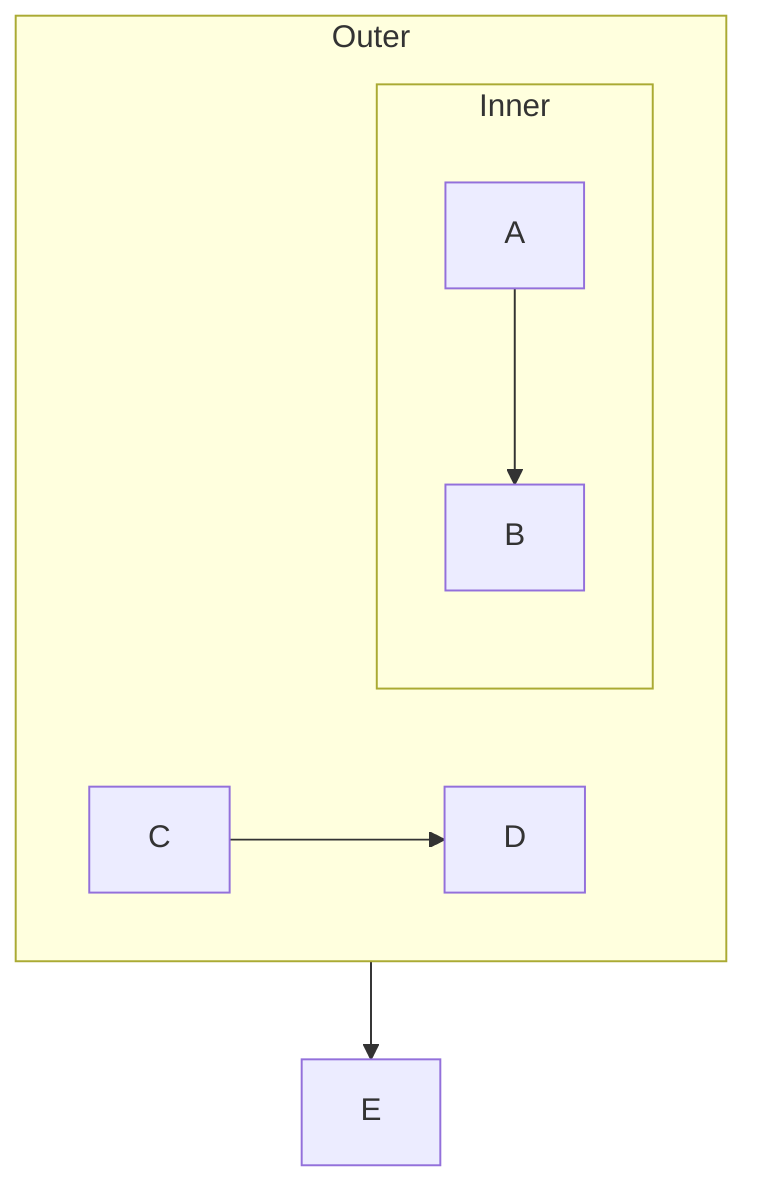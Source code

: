 flowchart TD
    subgraph outer[Outer]
        subgraph inner[Inner]
            A --> B
        end
        C --> D
    end
    outer --> E
